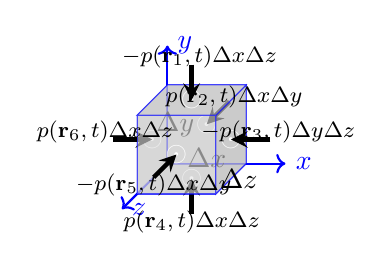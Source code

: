% \newcommand{\}{2}

\begin{tikzpicture}[axis/.style={->,blue,thick},
                    vector/.style={-stealth,black,ultra thick}]
	%draw the axes
	\draw[axis] (0,0,0) -- (1.5,0,0) node[anchor=west]{$x$};
	\draw[axis] (0,0,0) -- (0,1.5,0) node[anchor=west]{$y$};
	\draw[axis] (0,0,0) -- (0,0,1.5) node[anchor=west]{$z$};

    \coordinate (O) at (0,0,0);
    \coordinate (A) at (0,1,0);
    \coordinate (B) at (0,1,1);
    \coordinate (C) at (0,0,1);
    \coordinate (D) at (1,0,0);
    \coordinate (E) at (1,1,0);
    \coordinate (F) at (1,1,1);
    \coordinate (G) at (1,0,1);

    \coordinate (M1) at (1,.5,.5);
    \coordinate (M2) at (.5,1,.5);
    \coordinate (M3) at (.5,.5,1);
    \coordinate (M4) at (0,.5,.5);
    \coordinate (M5) at (.5,0,.5);
    \coordinate (M6) at (.5,.5,0);

    \coordinate (N1) at (1.5,.5,.5);
    \coordinate (N2) at (.5,1.45,.5);
    \coordinate (N3) at (.5,.5,1.75);
    \coordinate (N4) at (-.5,.5,.5);
    \coordinate (N5) at (.5,-.45,.5);
    \coordinate (N6) at (.5,.5,-.75);

    \draw[blue,fill=gray!80,opacity=0.6] (O) -- (C) -- (G) -- (D) -- cycle;% Bottom Face
    \draw[blue,fill=gray!80,opacity=0.6] (O) -- (A) -- (E) -- (D) -- cycle;% Back Face
    \draw[blue,fill=gray!80,opacity=0.6] (O) -- (A) -- (B) -- (C) -- cycle;% Left Face

    \node at (.5,.075,0) {$\Delta x$};
    \node at (.1,.5,0) {$\Delta y$};
    \foreach \xy in {M4, M5, M6}{
        \node [white] at (\xy) {$\odot$};
    }
    \draw[vector] (N4) -- (M4);
    \draw[vector] (N5) -- (M5);
    \draw[vector] (N6) -- (M6);

    \draw[blue,fill=gray!35,opacity=0.6] (D) -- (E) -- (F) -- (G) -- cycle;% Right Face
    \draw[blue,fill=gray!30,opacity=0.6] (A) -- (B) -- (F) -- (E) -- cycle;% Top Face
    \draw[blue,fill=gray!20,opacity=0.6] (C) -- (B) -- (F) -- (G) -- cycle;% Front Face

    \node at (1.1,0,.5) {$\Delta z$};
    \foreach \xy in {M1, M2, M3}{
        \node [white] at (\xy) {$\odot$};
    }
    \draw[vector] (N1) -- (M1);
    \draw[vector] (N2) -- (M2);
    \draw[vector] (N3) -- (M3);

    % These are N1, N2 etc
    \node [black] at (1.6,.6,.5) {\footnotesize $-p(\mathbf r_3, t) \Delta y \Delta z$};
    \node [black] at (.6,1.55,.5) {\footnotesize $-p(\mathbf r_1, t) \Delta x \Delta z$};
    \node [black] at (.5,.4,1.75) {\footnotesize $-p(\mathbf r_5, t) \Delta x \Delta y$};
    \node [black] at (-.6,.6,.5) {\footnotesize $p(\mathbf r_6, t) \Delta x \Delta z$};
    \node [black] at (.5,-.55,.5) {\footnotesize $p(\mathbf r_4, t) \Delta x \Delta z$};
    \node [black] at (.5,.5,-.9) {\footnotesize $p(\mathbf r_2, t) \Delta x \Delta y$};

\end{tikzpicture}
